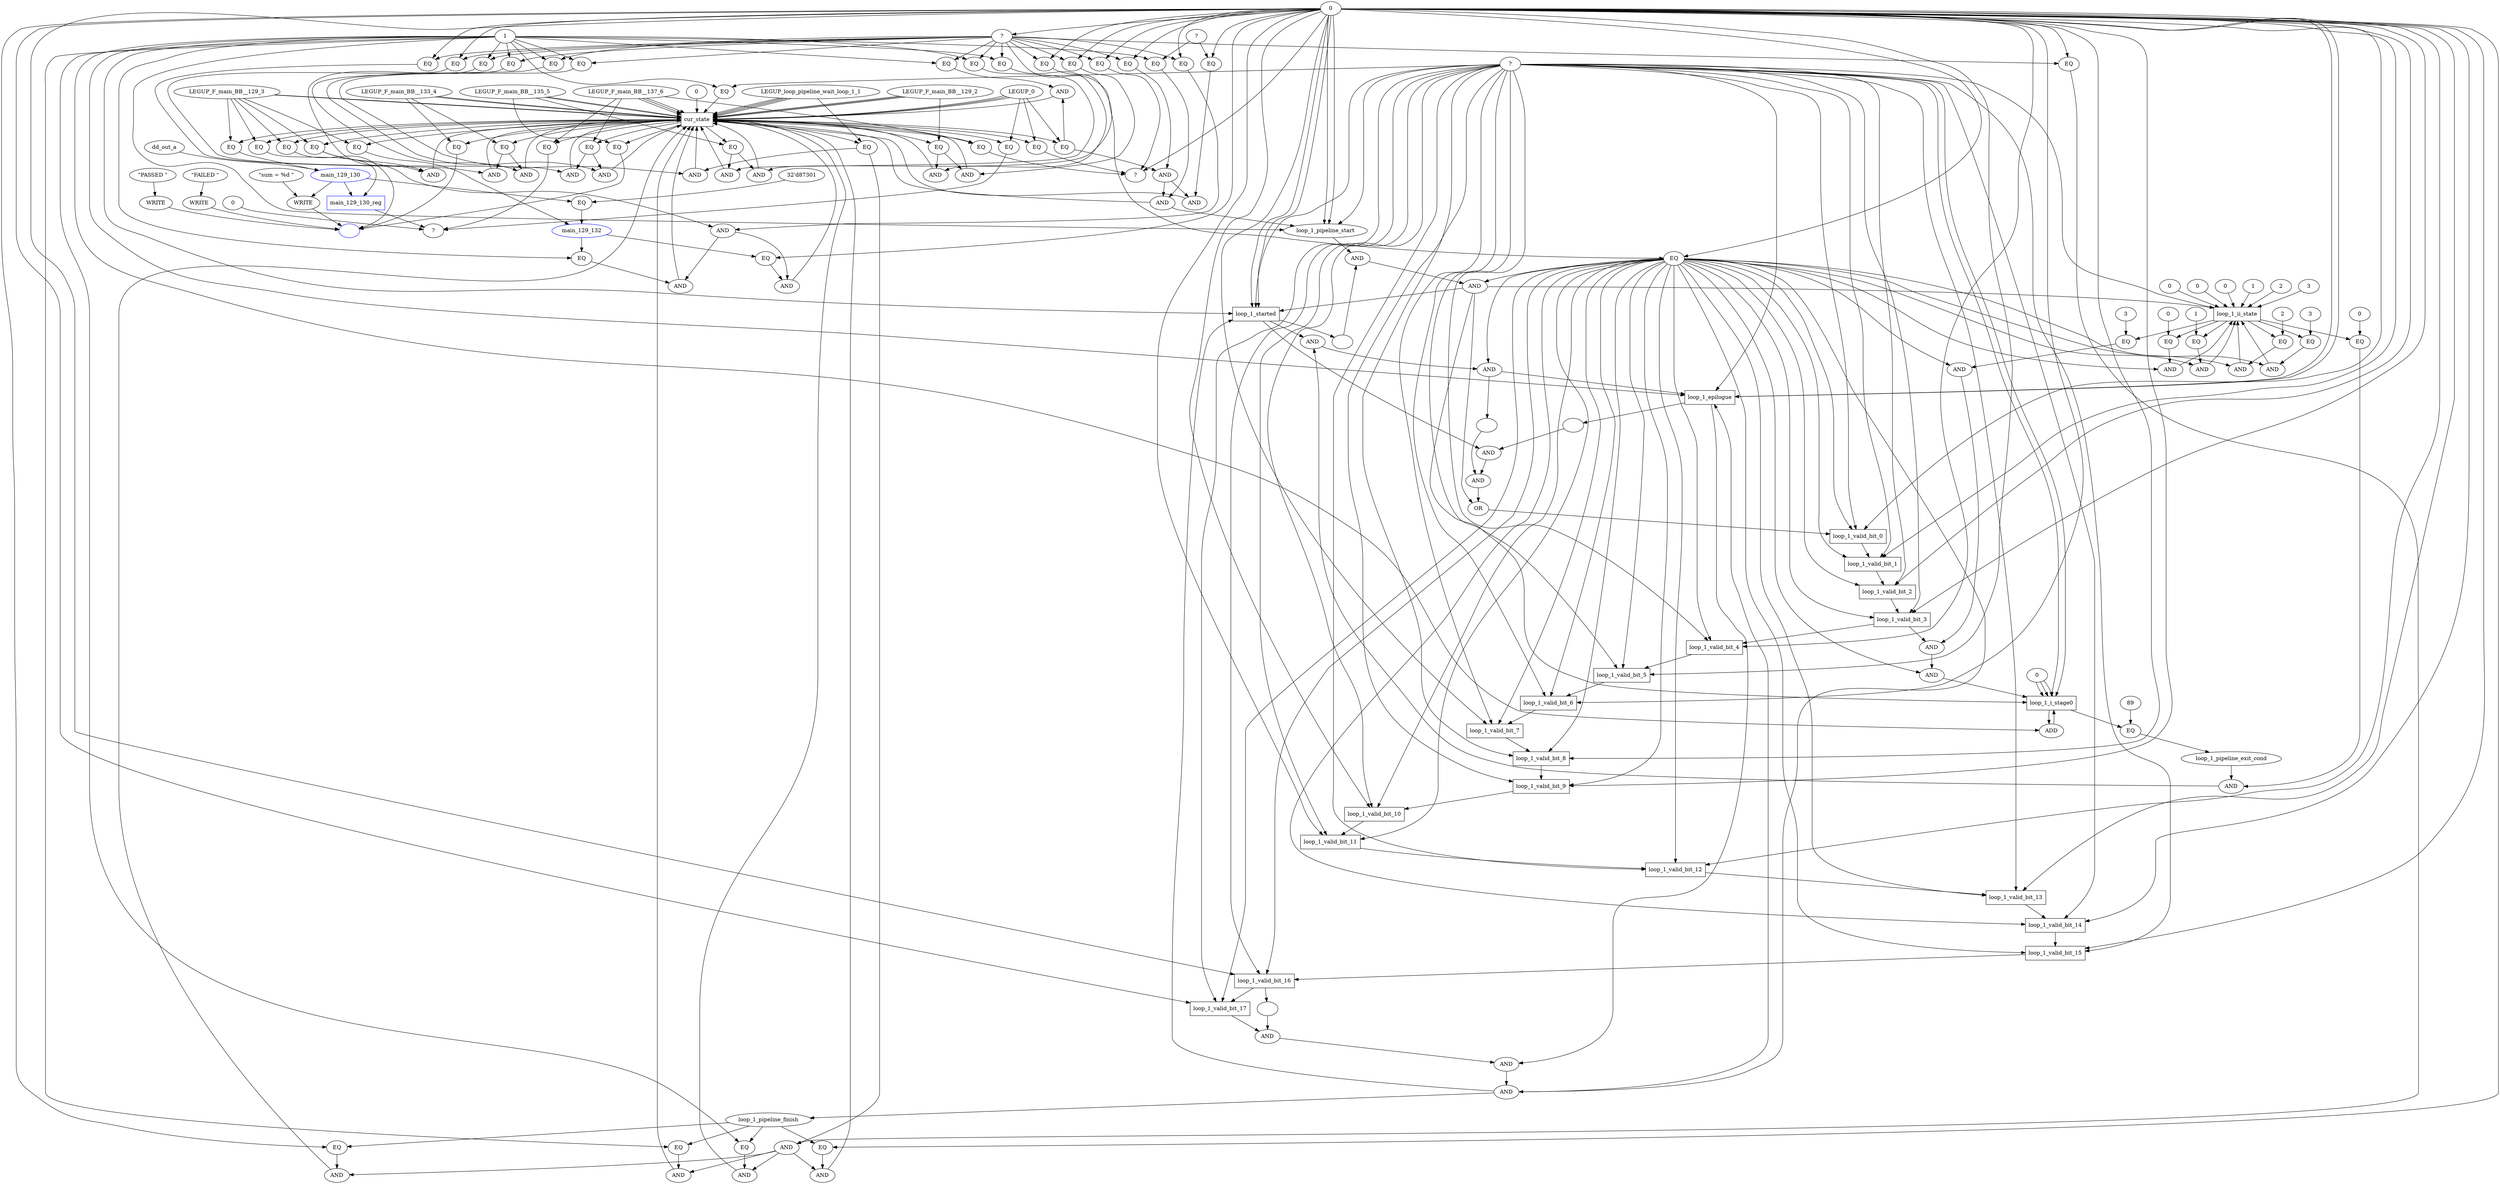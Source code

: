 //----------------------------------------------------------------------------//
// Generated by LegUp High-Level Synthesis Tool Version 4.0 (http://legup.org)
// Compiled: Tue Feb 14 19:47:56 2017
// University of Toronto
// For research and academic purposes only. Commercial use is prohibited.
// Please send bugs to: legup@eecg.toronto.edu
// Date: Tue Nov  7 15:26:36 2017
//----------------------------------------------------------------------------//

digraph {
Node0x3c52770[label="?"];
Node0x3c52c40[label="0"];
Node0x3c52c40 -> Node0x3c52770;
Node0x3c53e90[label="EQ"];
Node0x3c53e90 -> Node0x3c52770;
Node0x3c54270[label="EQ"];
Node0x3c54270 -> Node0x3c52770;
Node0x3c6a860[label="EQ"];
Node0x3c6a860 -> Node0x3c52770;
Node0x3c529f0[label="?"];
Node0x3c6ab50[label="0"];
Node0x3c6ab50 -> Node0x3c529f0;
Node0x3c6ad50[label="main_129_130_reg",shape=box,color=blue];
Node0x3c6ad50 -> Node0x3c529f0;
Node0x3c6b2a0[label="EQ"];
Node0x3c6b2a0 -> Node0x3c529f0;
Node0x3c6b570[label="EQ"];
Node0x3c6b570 -> Node0x3c529f0;
Node0x3e01b90[label="",color=blue,color=blue,color=blue];
Node0x3e01c90[label="WRITE"];
Node0x3e01c90 -> Node0x3e01b90;
Node0x3e02140[label="WRITE"];
Node0x3e02140 -> Node0x3e01b90;
Node0x3e02540[label="WRITE"];
Node0x3e02540 -> Node0x3e01b90;
Node0x3e02970[label="EQ"];
Node0x3e02970 -> Node0x3e01b90;
Node0x3e02c50[label="EQ"];
Node0x3e02c50 -> Node0x3e01b90;
Node0x3e02f30[label="EQ"];
Node0x3e02f30 -> Node0x3e01b90;
Node0x3c528c0[label="?"];
Node0x3c528c0 -> Node0x3c53e90;
Node0x3c52c40 -> Node0x3c53e90;
Node0x3c54480[label="cur_state",shape=box];
Node0x3c54480 -> Node0x3c54270;
Node0x3c54680[label="LEGUP_0"];
Node0x3c54680 -> Node0x3c54270;
Node0x3c54480 -> Node0x3c6a860;
Node0x3c55590[label="LEGUP_F_main_BB__137_6"];
Node0x3c55590 -> Node0x3c6a860;
Node0x3c66c70[label="main_129_130",color=blue];
Node0x3c66c70 -> Node0x3c6ad50;
Node0x3c6afc0[label="EQ"];
Node0x3c6afc0 -> Node0x3c6ad50;
Node0x3c54480 -> Node0x3c6b2a0;
Node0x3c54680 -> Node0x3c6b2a0;
Node0x3c54480 -> Node0x3c6b570;
Node0x3c55590 -> Node0x3c6b570;
Node0x3e01eb0[label="\"sum = %d \""];
Node0x3e01eb0 -> Node0x3e01c90;
Node0x3c66c70 -> Node0x3e01c90;
Node0x3e02340[label="\"PASSED \""];
Node0x3e02340 -> Node0x3e02140;
Node0x3e02770[label="\"FAILED \""];
Node0x3e02770 -> Node0x3e02540;
Node0x3c54480 -> Node0x3e02970;
Node0x3c54c70[label="LEGUP_F_main_BB__129_3"];
Node0x3c54c70 -> Node0x3e02970;
Node0x3c54480 -> Node0x3e02c50;
Node0x3c55140[label="LEGUP_F_main_BB__133_4"];
Node0x3c55140 -> Node0x3e02c50;
Node0x3c54480 -> Node0x3e02f30;
Node0x3c55340[label="LEGUP_F_main_BB__135_5"];
Node0x3c55340 -> Node0x3e02f30;
Node0x3c52c40 -> Node0x3c528c0;
Node0x3c54680 -> Node0x3c54480;
Node0x3c548a0[label="LEGUP_loop_pipeline_wait_loop_1_1"];
Node0x3c548a0 -> Node0x3c54480;
Node0x3c54680 -> Node0x3c54480;
Node0x3c548a0 -> Node0x3c54480;
Node0x3c54b50[label="LEGUP_F_main_BB__129_2"];
Node0x3c54b50 -> Node0x3c54480;
Node0x3c548a0 -> Node0x3c54480;
Node0x3c54b50 -> Node0x3c54480;
Node0x3c548a0 -> Node0x3c54480;
Node0x3c54b50 -> Node0x3c54480;
Node0x3c54c70 -> Node0x3c54480;
Node0x3c54c70 -> Node0x3c54480;
Node0x3c55140 -> Node0x3c54480;
Node0x3c55340 -> Node0x3c54480;
Node0x3c55140 -> Node0x3c54480;
Node0x3c55590 -> Node0x3c54480;
Node0x3c55340 -> Node0x3c54480;
Node0x3c55590 -> Node0x3c54480;
Node0x3c55590 -> Node0x3c54480;
Node0x3c54680 -> Node0x3c54480;
Node0x3c55960[label="0"];
Node0x3c55960 -> Node0x3c54480;
Node0x3c55b60[label="AND"];
Node0x3c55b60 -> Node0x3c54480;
Node0x3c564d0[label="AND"];
Node0x3c564d0 -> Node0x3c54480;
Node0x3c56f60[label="AND"];
Node0x3c56f60 -> Node0x3c54480;
Node0x3c57490[label="AND"];
Node0x3c57490 -> Node0x3c54480;
Node0x3c57c30[label="AND"];
Node0x3c57c30 -> Node0x3c54480;
Node0x3c63b00[label="AND"];
Node0x3c63b00 -> Node0x3c54480;
Node0x3c64030[label="AND"];
Node0x3c64030 -> Node0x3c54480;
Node0x3c64560[label="AND"];
Node0x3c64560 -> Node0x3c54480;
Node0x3c64a90[label="AND"];
Node0x3c64a90 -> Node0x3c54480;
Node0x3c65230[label="AND"];
Node0x3c65230 -> Node0x3c54480;
Node0x3c65760[label="AND"];
Node0x3c65760 -> Node0x3c54480;
Node0x3c65f00[label="AND"];
Node0x3c65f00 -> Node0x3c54480;
Node0x3c678a0[label="AND"];
Node0x3c678a0 -> Node0x3c54480;
Node0x3c67ee0[label="AND"];
Node0x3c67ee0 -> Node0x3c54480;
Node0x3c68680[label="AND"];
Node0x3c68680 -> Node0x3c54480;
Node0x3c68bb0[label="AND"];
Node0x3c68bb0 -> Node0x3c54480;
Node0x3c69350[label="AND"];
Node0x3c69350 -> Node0x3c54480;
Node0x3c69880[label="AND"];
Node0x3c69880 -> Node0x3c54480;
Node0x3c6a020[label="AND"];
Node0x3c6a020 -> Node0x3c54480;
Node0x3c6a550[label="EQ"];
Node0x3c6a550 -> Node0x3c54480;
Node0x3c66e90[label="dd_out_a"];
Node0x3c66e90 -> Node0x3c66c70;
Node0x3c670b0[label="EQ"];
Node0x3c670b0 -> Node0x3c66c70;
Node0x3c54480 -> Node0x3c6afc0;
Node0x3c54c70 -> Node0x3c6afc0;
Node0x3c55d60[label="EQ"];
Node0x3c55d60 -> Node0x3c55b60;
Node0x3c56060[label="EQ"];
Node0x3c56060 -> Node0x3c55b60;
Node0x3c566b0[label="AND"];
Node0x3c566b0 -> Node0x3c564d0;
Node0x3c56c20[label="EQ"];
Node0x3c56c20 -> Node0x3c564d0;
Node0x3c566b0 -> Node0x3c56f60;
Node0x3c571b0[label="EQ"];
Node0x3c571b0 -> Node0x3c56f60;
Node0x3c57670[label="EQ"];
Node0x3c57670 -> Node0x3c57490;
Node0x3c57970[label="EQ"];
Node0x3c57970 -> Node0x3c57490;
Node0x3c57e10[label="AND"];
Node0x3c57e10 -> Node0x3c57c30;
Node0x3c58380[label="EQ"];
Node0x3c58380 -> Node0x3c57c30;
Node0x3c57e10 -> Node0x3c63b00;
Node0x3c63d50[label="EQ"];
Node0x3c63d50 -> Node0x3c63b00;
Node0x3c57e10 -> Node0x3c64030;
Node0x3c64280[label="EQ"];
Node0x3c64280 -> Node0x3c64030;
Node0x3c57e10 -> Node0x3c64560;
Node0x3c647b0[label="EQ"];
Node0x3c647b0 -> Node0x3c64560;
Node0x3c64c70[label="EQ"];
Node0x3c64c70 -> Node0x3c64a90;
Node0x3c64f70[label="EQ"];
Node0x3c64f70 -> Node0x3c64a90;
Node0x3c64c70 -> Node0x3c65230;
Node0x3c65480[label="EQ"];
Node0x3c65480 -> Node0x3c65230;
Node0x3c65940[label="EQ"];
Node0x3c65940 -> Node0x3c65760;
Node0x3c65c40[label="EQ"];
Node0x3c65c40 -> Node0x3c65760;
Node0x3c660e0[label="AND"];
Node0x3c660e0 -> Node0x3c65f00;
Node0x3c66650[label="EQ"];
Node0x3c66650 -> Node0x3c65f00;
Node0x3c660e0 -> Node0x3c678a0;
Node0x3c67c00[label="EQ"];
Node0x3c67c00 -> Node0x3c678a0;
Node0x3c680c0[label="EQ"];
Node0x3c680c0 -> Node0x3c67ee0;
Node0x3c683c0[label="EQ"];
Node0x3c683c0 -> Node0x3c67ee0;
Node0x3c680c0 -> Node0x3c68680;
Node0x3c688d0[label="EQ"];
Node0x3c688d0 -> Node0x3c68680;
Node0x3c68d90[label="EQ"];
Node0x3c68d90 -> Node0x3c68bb0;
Node0x3c69090[label="EQ"];
Node0x3c69090 -> Node0x3c68bb0;
Node0x3c68d90 -> Node0x3c69350;
Node0x3c695a0[label="EQ"];
Node0x3c695a0 -> Node0x3c69350;
Node0x3c69a60[label="EQ"];
Node0x3c69a60 -> Node0x3c69880;
Node0x3c69d60[label="EQ"];
Node0x3c69d60 -> Node0x3c69880;
Node0x3c69a60 -> Node0x3c6a020;
Node0x3c6a270[label="EQ"];
Node0x3c6a270 -> Node0x3c6a020;
Node0x3c524f0[label="?"];
Node0x3c524f0 -> Node0x3c6a550;
Node0x3c562b0[label="1"];
Node0x3c562b0 -> Node0x3c6a550;
Node0x3c54480 -> Node0x3c670b0;
Node0x3c54c70 -> Node0x3c670b0;
Node0x3c54480 -> Node0x3c55d60;
Node0x3c54680 -> Node0x3c55d60;
Node0x3c528c0 -> Node0x3c56060;
Node0x3c562b0 -> Node0x3c56060;
Node0x3c55d60 -> Node0x3c566b0;
Node0x3c56940[label="EQ"];
Node0x3c56940 -> Node0x3c566b0;
Node0x3c52620[label="?"];
Node0x3c52620 -> Node0x3c56c20;
Node0x3c562b0 -> Node0x3c56c20;
Node0x3c52620 -> Node0x3c571b0;
Node0x3c52c40 -> Node0x3c571b0;
Node0x3c54480 -> Node0x3c57670;
Node0x3c548a0 -> Node0x3c57670;
Node0x3c528c0 -> Node0x3c57970;
Node0x3c562b0 -> Node0x3c57970;
Node0x3c57670 -> Node0x3c57e10;
Node0x3c580a0[label="EQ"];
Node0x3c580a0 -> Node0x3c57e10;
Node0x3c58580[label="loop_1_pipeline_finish"];
Node0x3c58580 -> Node0x3c58380;
Node0x3c562b0 -> Node0x3c58380;
Node0x3c58580 -> Node0x3c63d50;
Node0x3c52c40 -> Node0x3c63d50;
Node0x3c58580 -> Node0x3c64280;
Node0x3c562b0 -> Node0x3c64280;
Node0x3c58580 -> Node0x3c647b0;
Node0x3c52c40 -> Node0x3c647b0;
Node0x3c54480 -> Node0x3c64c70;
Node0x3c54b50 -> Node0x3c64c70;
Node0x3c528c0 -> Node0x3c64f70;
Node0x3c562b0 -> Node0x3c64f70;
Node0x3c528c0 -> Node0x3c65480;
Node0x3c52c40 -> Node0x3c65480;
Node0x3c54480 -> Node0x3c65940;
Node0x3c54c70 -> Node0x3c65940;
Node0x3c528c0 -> Node0x3c65c40;
Node0x3c562b0 -> Node0x3c65c40;
Node0x3c65940 -> Node0x3c660e0;
Node0x3c66370[label="EQ"];
Node0x3c66370 -> Node0x3c660e0;
Node0x3c66850[label="main_129_132",color=blue];
Node0x3c66850 -> Node0x3c66650;
Node0x3c562b0 -> Node0x3c66650;
Node0x3c66850 -> Node0x3c67c00;
Node0x3c52c40 -> Node0x3c67c00;
Node0x3c54480 -> Node0x3c680c0;
Node0x3c55140 -> Node0x3c680c0;
Node0x3c528c0 -> Node0x3c683c0;
Node0x3c562b0 -> Node0x3c683c0;
Node0x3c528c0 -> Node0x3c688d0;
Node0x3c52c40 -> Node0x3c688d0;
Node0x3c54480 -> Node0x3c68d90;
Node0x3c55340 -> Node0x3c68d90;
Node0x3c528c0 -> Node0x3c69090;
Node0x3c562b0 -> Node0x3c69090;
Node0x3c528c0 -> Node0x3c695a0;
Node0x3c52c40 -> Node0x3c695a0;
Node0x3c54480 -> Node0x3c69a60;
Node0x3c55590 -> Node0x3c69a60;
Node0x3c528c0 -> Node0x3c69d60;
Node0x3c562b0 -> Node0x3c69d60;
Node0x3c528c0 -> Node0x3c6a270;
Node0x3c52c40 -> Node0x3c6a270;
Node0x3c528c0 -> Node0x3c56940;
Node0x3c52c40 -> Node0x3c56940;
Node0x3c528c0 -> Node0x3c580a0;
Node0x3c52c40 -> Node0x3c580a0;
Node0x3c58780[label="AND"];
Node0x3c58780 -> Node0x3c58580;
Node0x3c528c0 -> Node0x3c66370;
Node0x3c52c40 -> Node0x3c66370;
Node0x3c66a50[label="EQ"];
Node0x3c66a50 -> Node0x3c66850;
Node0x3c67590[label="EQ"];
Node0x3c67590 -> Node0x3c66850;
Node0x3c589a0[label="EQ"];
Node0x3c589a0 -> Node0x3c58780;
Node0x3c58ca0[label="AND"];
Node0x3c58ca0 -> Node0x3c58780;
Node0x3c66c70 -> Node0x3c66a50;
Node0x3c67390[label="32'd87301"];
Node0x3c67390 -> Node0x3c66a50;
Node0x3c54480 -> Node0x3c67590;
Node0x3c54c70 -> Node0x3c67590;
Node0x3c528c0 -> Node0x3c589a0;
Node0x3c52c40 -> Node0x3c589a0;
Node0x3c58ea0[label="loop_1_epilogue",shape=box];
Node0x3c58ea0 -> Node0x3c58ca0;
Node0x3c609f0[label="AND"];
Node0x3c609f0 -> Node0x3c58ca0;
Node0x3c52c40 -> Node0x3c58ea0;
Node0x3c562b0 -> Node0x3c58ea0;
Node0x3c52c40 -> Node0x3c58ea0;
Node0x3c524f0 -> Node0x3c58ea0;
Node0x3c59290[label="AND"];
Node0x3c59290 -> Node0x3c58ea0;
Node0x3c58780 -> Node0x3c58ea0;
Node0x3c60c10[label=""];
Node0x3c60c10 -> Node0x3c609f0;
Node0x3c63720[label="loop_1_valid_bit_17",shape=box];
Node0x3c63720 -> Node0x3c609f0;
Node0x3c589a0 -> Node0x3c59290;
Node0x3c59520[label="AND"];
Node0x3c59520 -> Node0x3c59290;
Node0x3c60e10[label="loop_1_valid_bit_16",shape=box];
Node0x3c60e10 -> Node0x3c60c10;
Node0x3c60e10 -> Node0x3c63720;
Node0x3c52c40 -> Node0x3c63720;
Node0x3c589a0 -> Node0x3c63720;
Node0x3c524f0 -> Node0x3c63720;
Node0x3c59740[label="loop_1_started",shape=box];
Node0x3c59740 -> Node0x3c59520;
Node0x3c5a600[label="AND"];
Node0x3c5a600 -> Node0x3c59520;
Node0x3c61030[label="loop_1_valid_bit_15",shape=box];
Node0x3c61030 -> Node0x3c60e10;
Node0x3c52c40 -> Node0x3c60e10;
Node0x3c589a0 -> Node0x3c60e10;
Node0x3c524f0 -> Node0x3c60e10;
Node0x3c52c40 -> Node0x3c59740;
Node0x3c562b0 -> Node0x3c59740;
Node0x3c52c40 -> Node0x3c59740;
Node0x3c524f0 -> Node0x3c59740;
Node0x3c59ab0[label="AND"];
Node0x3c59ab0 -> Node0x3c59740;
Node0x3c58780 -> Node0x3c59740;
Node0x3c5a820[label="EQ"];
Node0x3c5a820 -> Node0x3c5a600;
Node0x3c5d710[label="loop_1_pipeline_exit_cond"];
Node0x3c5d710 -> Node0x3c5a600;
Node0x3c61250[label="loop_1_valid_bit_14",shape=box];
Node0x3c61250 -> Node0x3c61030;
Node0x3c52c40 -> Node0x3c61030;
Node0x3c589a0 -> Node0x3c61030;
Node0x3c524f0 -> Node0x3c61030;
Node0x3c589a0 -> Node0x3c59ab0;
Node0x3c59d40[label="AND"];
Node0x3c59d40 -> Node0x3c59ab0;
Node0x3c5aa20[label="loop_1_ii_state",shape=box];
Node0x3c5aa20 -> Node0x3c5a820;
Node0x3c5d510[label="0"];
Node0x3c5d510 -> Node0x3c5a820;
Node0x3c5d910[label="EQ"];
Node0x3c5d910 -> Node0x3c5d710;
Node0x3c61470[label="loop_1_valid_bit_13",shape=box];
Node0x3c61470 -> Node0x3c61250;
Node0x3c52c40 -> Node0x3c61250;
Node0x3c589a0 -> Node0x3c61250;
Node0x3c524f0 -> Node0x3c61250;
Node0x3c59f60[label="loop_1_pipeline_start"];
Node0x3c59f60 -> Node0x3c59d40;
Node0x3c5a340[label=""];
Node0x3c5a340 -> Node0x3c59d40;
Node0x3c5ac40[label="0"];
Node0x3c5ac40 -> Node0x3c5aa20;
Node0x3c5ae60[label="0"];
Node0x3c5ae60 -> Node0x3c5aa20;
Node0x3c5b080[label="1"];
Node0x3c5b080 -> Node0x3c5aa20;
Node0x3c5b290[label="2"];
Node0x3c5b290 -> Node0x3c5aa20;
Node0x3c5b470[label="3"];
Node0x3c5b470 -> Node0x3c5aa20;
Node0x3c5b690[label="0"];
Node0x3c5b690 -> Node0x3c5aa20;
Node0x3c524f0 -> Node0x3c5aa20;
Node0x3c59ab0 -> Node0x3c5aa20;
Node0x3c5b930[label="AND"];
Node0x3c5b930 -> Node0x3c5aa20;
Node0x3c5c070[label="AND"];
Node0x3c5c070 -> Node0x3c5aa20;
Node0x3c5c750[label="AND"];
Node0x3c5c750 -> Node0x3c5aa20;
Node0x3c5ce30[label="AND"];
Node0x3c5ce30 -> Node0x3c5aa20;
Node0x3c5db10[label="loop_1_i_stage0",shape=box];
Node0x3c5db10 -> Node0x3c5d910;
Node0x3c607a0[label="89"];
Node0x3c607a0 -> Node0x3c5d910;
Node0x3c61690[label="loop_1_valid_bit_12",shape=box];
Node0x3c61690 -> Node0x3c61470;
Node0x3c52c40 -> Node0x3c61470;
Node0x3c589a0 -> Node0x3c61470;
Node0x3c524f0 -> Node0x3c61470;
Node0x3c52c40 -> Node0x3c59f60;
Node0x3c52c40 -> Node0x3c59f60;
Node0x3c562b0 -> Node0x3c59f60;
Node0x3c524f0 -> Node0x3c59f60;
Node0x3c564d0 -> Node0x3c59f60;
Node0x3c59740 -> Node0x3c5a340;
Node0x3c589a0 -> Node0x3c5b930;
Node0x3c5bbe0[label="EQ"];
Node0x3c5bbe0 -> Node0x3c5b930;
Node0x3c589a0 -> Node0x3c5c070;
Node0x3c5c2c0[label="EQ"];
Node0x3c5c2c0 -> Node0x3c5c070;
Node0x3c589a0 -> Node0x3c5c750;
Node0x3c5c9a0[label="EQ"];
Node0x3c5c9a0 -> Node0x3c5c750;
Node0x3c589a0 -> Node0x3c5ce30;
Node0x3c5d080[label="EQ"];
Node0x3c5d080 -> Node0x3c5ce30;
Node0x3c5dd30[label="0"];
Node0x3c5dd30 -> Node0x3c5db10;
Node0x3c5dd30 -> Node0x3c5db10;
Node0x3c5dfc0[label="ADD"];
Node0x3c5dfc0 -> Node0x3c5db10;
Node0x3c5dd30 -> Node0x3c5db10;
Node0x3c524f0 -> Node0x3c5db10;
Node0x3c59ab0 -> Node0x3c5db10;
Node0x3c5e380[label="AND"];
Node0x3c5e380 -> Node0x3c5db10;
Node0x3c524f0 -> Node0x3c5db10;
Node0x3c618b0[label="loop_1_valid_bit_11",shape=box];
Node0x3c618b0 -> Node0x3c61690;
Node0x3c52c40 -> Node0x3c61690;
Node0x3c589a0 -> Node0x3c61690;
Node0x3c524f0 -> Node0x3c61690;
Node0x3c5aa20 -> Node0x3c5bbe0;
Node0x3c5be50[label="0"];
Node0x3c5be50 -> Node0x3c5bbe0;
Node0x3c5aa20 -> Node0x3c5c2c0;
Node0x3c5c530[label="1"];
Node0x3c5c530 -> Node0x3c5c2c0;
Node0x3c5aa20 -> Node0x3c5c9a0;
Node0x3c5cc10[label="2"];
Node0x3c5cc10 -> Node0x3c5c9a0;
Node0x3c5aa20 -> Node0x3c5d080;
Node0x3c5d2f0[label="3"];
Node0x3c5d2f0 -> Node0x3c5d080;
Node0x3c5db10 -> Node0x3c5dfc0;
Node0x3c562b0 -> Node0x3c5dfc0;
Node0x3c589a0 -> Node0x3c5e380;
Node0x3c5e5f0[label="AND"];
Node0x3c5e5f0 -> Node0x3c5e380;
Node0x3c61ad0[label="loop_1_valid_bit_10",shape=box];
Node0x3c61ad0 -> Node0x3c618b0;
Node0x3c52c40 -> Node0x3c618b0;
Node0x3c589a0 -> Node0x3c618b0;
Node0x3c524f0 -> Node0x3c618b0;
Node0x3c5e810[label="AND"];
Node0x3c5e810 -> Node0x3c5e5f0;
Node0x3c5ef10[label="loop_1_valid_bit_3",shape=box];
Node0x3c5ef10 -> Node0x3c5e5f0;
Node0x3c61cf0[label="loop_1_valid_bit_9",shape=box];
Node0x3c61cf0 -> Node0x3c61ad0;
Node0x3c52c40 -> Node0x3c61ad0;
Node0x3c589a0 -> Node0x3c61ad0;
Node0x3c524f0 -> Node0x3c61ad0;
Node0x3c589a0 -> Node0x3c5e810;
Node0x3c5ea80[label="EQ"];
Node0x3c5ea80 -> Node0x3c5e810;
Node0x3c5f110[label="loop_1_valid_bit_2",shape=box];
Node0x3c5f110 -> Node0x3c5ef10;
Node0x3c52c40 -> Node0x3c5ef10;
Node0x3c589a0 -> Node0x3c5ef10;
Node0x3c524f0 -> Node0x3c5ef10;
Node0x3c61f10[label="loop_1_valid_bit_8",shape=box];
Node0x3c61f10 -> Node0x3c61cf0;
Node0x3c52c40 -> Node0x3c61cf0;
Node0x3c589a0 -> Node0x3c61cf0;
Node0x3c524f0 -> Node0x3c61cf0;
Node0x3c5aa20 -> Node0x3c5ea80;
Node0x3c5ecf0[label="3"];
Node0x3c5ecf0 -> Node0x3c5ea80;
Node0x3c5f310[label="loop_1_valid_bit_1",shape=box];
Node0x3c5f310 -> Node0x3c5f110;
Node0x3c52c40 -> Node0x3c5f110;
Node0x3c589a0 -> Node0x3c5f110;
Node0x3c524f0 -> Node0x3c5f110;
Node0x3c62130[label="loop_1_valid_bit_7",shape=box];
Node0x3c62130 -> Node0x3c61f10;
Node0x3c52c40 -> Node0x3c61f10;
Node0x3c589a0 -> Node0x3c61f10;
Node0x3c524f0 -> Node0x3c61f10;
Node0x3c5f530[label="loop_1_valid_bit_0",shape=box];
Node0x3c5f530 -> Node0x3c5f310;
Node0x3c52c40 -> Node0x3c5f310;
Node0x3c589a0 -> Node0x3c5f310;
Node0x3c524f0 -> Node0x3c5f310;
Node0x3c62350[label="loop_1_valid_bit_6",shape=box];
Node0x3c62350 -> Node0x3c62130;
Node0x3c52c40 -> Node0x3c62130;
Node0x3c589a0 -> Node0x3c62130;
Node0x3c524f0 -> Node0x3c62130;
Node0x3c5f750[label="OR"];
Node0x3c5f750 -> Node0x3c5f530;
Node0x3c52c40 -> Node0x3c5f530;
Node0x3c589a0 -> Node0x3c5f530;
Node0x3c524f0 -> Node0x3c5f530;
Node0x3c62570[label="loop_1_valid_bit_5",shape=box];
Node0x3c62570 -> Node0x3c62350;
Node0x3c52c40 -> Node0x3c62350;
Node0x3c589a0 -> Node0x3c62350;
Node0x3c524f0 -> Node0x3c62350;
Node0x3c59ab0 -> Node0x3c5f750;
Node0x3c5f9e0[label="AND"];
Node0x3c5f9e0 -> Node0x3c5f750;
Node0x3c62790[label="loop_1_valid_bit_4",shape=box];
Node0x3c62790 -> Node0x3c62570;
Node0x3c52c40 -> Node0x3c62570;
Node0x3c589a0 -> Node0x3c62570;
Node0x3c524f0 -> Node0x3c62570;
Node0x3c5fc00[label="AND"];
Node0x3c5fc00 -> Node0x3c5f9e0;
Node0x3c600e0[label=""];
Node0x3c600e0 -> Node0x3c5f9e0;
Node0x3c5ef10 -> Node0x3c62790;
Node0x3c52c40 -> Node0x3c62790;
Node0x3c589a0 -> Node0x3c62790;
Node0x3c524f0 -> Node0x3c62790;
Node0x3c59740 -> Node0x3c5fc00;
Node0x3c5fe70[label=""];
Node0x3c5fe70 -> Node0x3c5fc00;
Node0x3c59290 -> Node0x3c600e0;
Node0x3c58ea0 -> Node0x3c5fe70;
}

